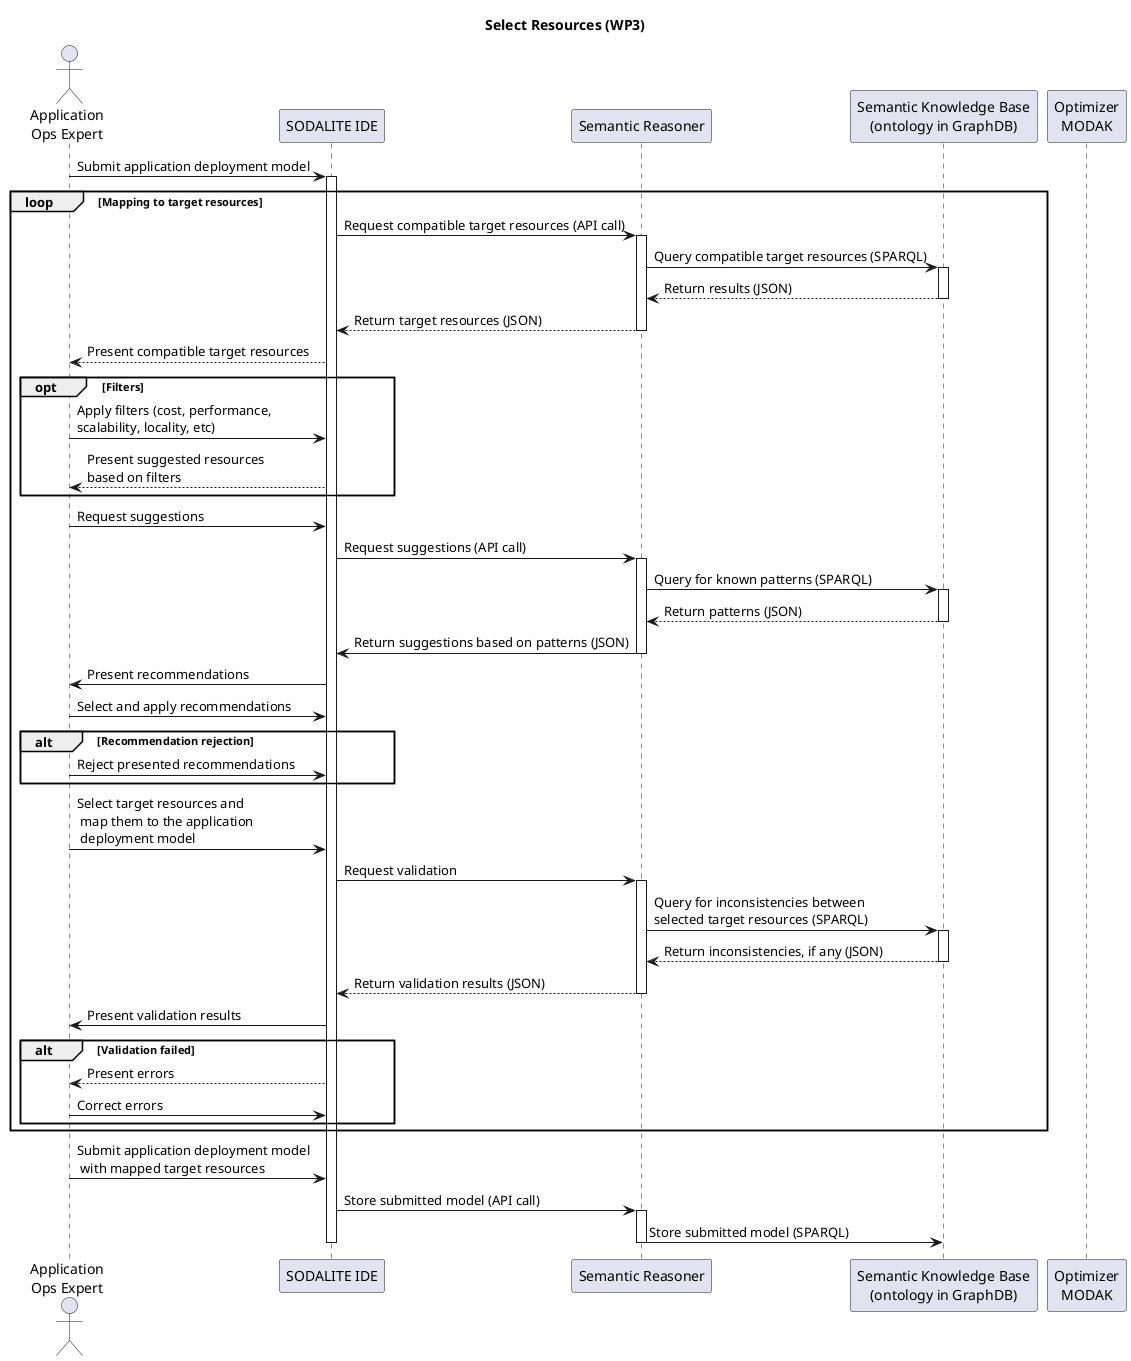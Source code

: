 @startuml

title Select Resources (WP3)

actor "Application\nOps Expert" as ops
participant "SODALITE IDE" as editor
participant "Semantic Reasoner" as reasoner
participant "Semantic Knowledge Base\n(ontology in GraphDB)" as ontology
participant "Optimizer\nMODAK" as SPOC

ops->editor: Submit application deployment model

loop Mapping to target resources
    activate editor
    editor->reasoner: Request compatible target resources (API call)
    activate reasoner
    reasoner->ontology: Query compatible target resources (SPARQL)
    activate ontology
    ontology-->reasoner: Return results (JSON)
    deactivate ontology
    reasoner-->editor: Return target resources (JSON)
    deactivate reasoner
    editor-->ops: Present compatible target resources

    opt Filters
        ops->editor: Apply filters (cost, performance,\nscalability, locality, etc)
        editor-->ops: Present suggested resources\nbased on filters
    end

    ops->editor: Request suggestions
    editor->reasoner: Request suggestions (API call)
    activate reasoner
    reasoner->ontology: Query for known patterns (SPARQL)
    activate ontology
    ontology-->reasoner: Return patterns (JSON)
    deactivate ontology
    reasoner->editor: Return suggestions based on patterns (JSON)
    deactivate reasoner

    editor->ops: Present recommendations
    ops->editor: Select and apply recommendations

    alt Recommendation rejection
        ops->editor: Reject presented recommendations
    end

    ops->editor: Select target resources and\n map them to the application\n deployment model
    editor->reasoner: Request validation
    activate reasoner
    reasoner->ontology: Query for inconsistencies between\nselected target resources (SPARQL)
    activate ontology
    ontology-->reasoner: Return inconsistencies, if any (JSON)
    deactivate ontology
    reasoner-->editor: Return validation results (JSON)
    deactivate reasoner
    editor->ops: Present validation results

    alt Validation failed
        editor-->ops: Present errors
        ops->editor: Correct errors
    end
end

ops->editor: Submit application deployment model\n with mapped target resources
editor->reasoner: Store submitted model (API call)
activate reasoner
reasoner->ontology: Store submitted model (SPARQL)
deactivate reasoner

deactivate editor
@enduml
